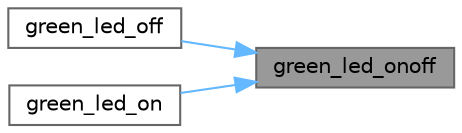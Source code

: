 digraph "green_led_onoff"
{
 // LATEX_PDF_SIZE
  bgcolor="transparent";
  edge [fontname=Helvetica,fontsize=10,labelfontname=Helvetica,labelfontsize=10];
  node [fontname=Helvetica,fontsize=10,shape=box,height=0.2,width=0.4];
  rankdir="RL";
  Node1 [id="Node000001",label="green_led_onoff",height=0.2,width=0.4,color="gray40", fillcolor="grey60", style="filled", fontcolor="black",tooltip=" "];
  Node1 -> Node2 [id="edge1_Node000001_Node000002",dir="back",color="steelblue1",style="solid",tooltip=" "];
  Node2 [id="Node000002",label="green_led_off",height=0.2,width=0.4,color="grey40", fillcolor="white", style="filled",URL="$group__LEDS.html#ga2f369349851e22f870bd49d595aa507a",tooltip="Same as green_led_onoff(led, LED_OFF). Works in all modes."];
  Node1 -> Node3 [id="edge2_Node000001_Node000003",dir="back",color="steelblue1",style="solid",tooltip=" "];
  Node3 [id="Node000003",label="green_led_on",height=0.2,width=0.4,color="grey40", fillcolor="white", style="filled",URL="$group__LEDS.html#ga69206476c2ae37f7c29525a318ef79cd",tooltip="Same as green_led_onoff(led, LED_ON). Works in all modes."];
}
